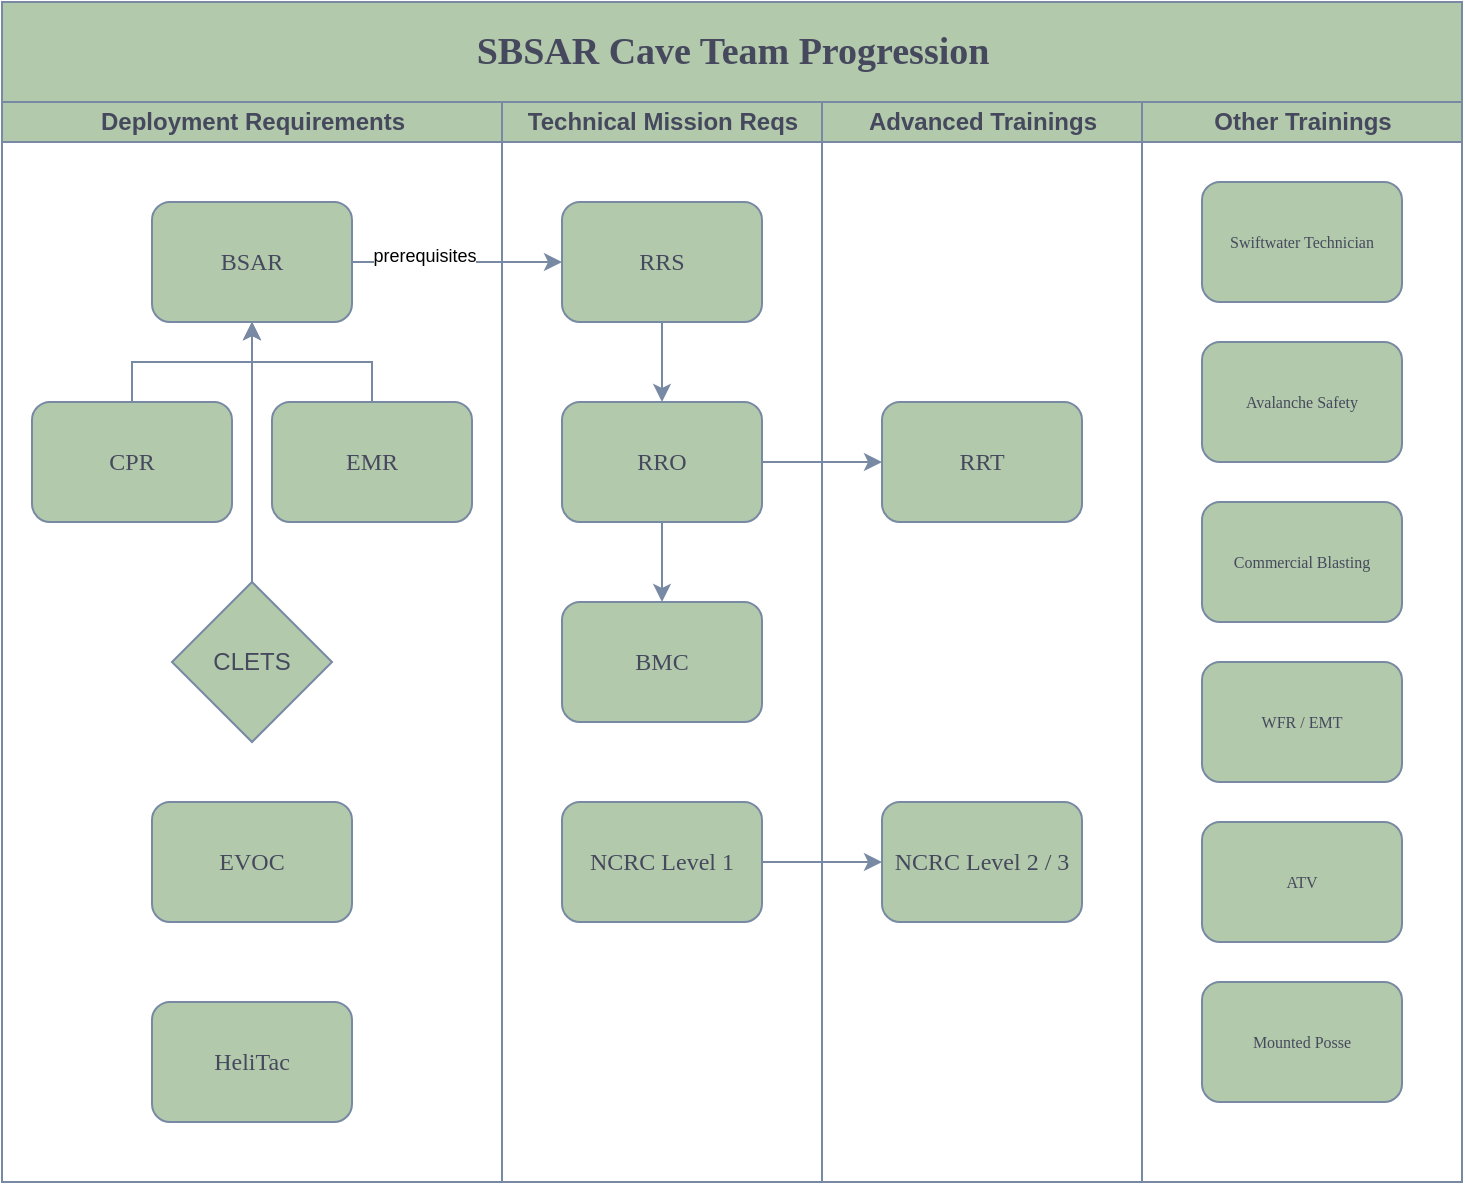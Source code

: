 <mxfile version="15.9.4" type="github">
  <diagram name="Page-1" id="74e2e168-ea6b-b213-b513-2b3c1d86103e">
    <mxGraphModel dx="1347" dy="1127" grid="0" gridSize="10" guides="1" tooltips="1" connect="1" arrows="1" fold="1" page="1" pageScale="1" pageWidth="1100" pageHeight="850" math="0" shadow="0">
      <root>
        <mxCell id="0" />
        <mxCell id="1" parent="0" />
        <mxCell id="77e6c97f196da883-1" value="&lt;font style=&quot;font-size: 19px&quot;&gt;SBSAR Cave Team Progression&lt;/font&gt;" style="swimlane;html=1;childLayout=stackLayout;startSize=50;rounded=0;shadow=0;labelBackgroundColor=none;strokeWidth=1;fontFamily=Verdana;fontSize=8;align=center;fillColor=#B2C9AB;strokeColor=#788AA3;fontColor=#46495D;" parent="1" vertex="1">
          <mxGeometry x="70" y="10" width="730" height="590" as="geometry" />
        </mxCell>
        <mxCell id="77e6c97f196da883-2" value="Deployment Requirements" style="swimlane;html=1;startSize=20;fillColor=#B2C9AB;strokeColor=#788AA3;fontColor=#46495D;" parent="77e6c97f196da883-1" vertex="1">
          <mxGeometry y="50" width="250" height="540" as="geometry" />
        </mxCell>
        <mxCell id="77e6c97f196da883-8" value="&lt;font style=&quot;font-size: 12px&quot;&gt;BSAR&lt;/font&gt;" style="rounded=1;whiteSpace=wrap;html=1;shadow=0;labelBackgroundColor=none;strokeWidth=1;fontFamily=Verdana;fontSize=8;align=center;fillColor=#B2C9AB;strokeColor=#788AA3;fontColor=#46495D;" parent="77e6c97f196da883-2" vertex="1">
          <mxGeometry x="75" y="50" width="100" height="60" as="geometry" />
        </mxCell>
        <mxCell id="77e6c97f196da883-9" value="&lt;font style=&quot;font-size: 12px&quot;&gt;EVOC&lt;/font&gt;" style="rounded=1;whiteSpace=wrap;html=1;shadow=0;labelBackgroundColor=none;strokeWidth=1;fontFamily=Verdana;fontSize=8;align=center;fillColor=#B2C9AB;strokeColor=#788AA3;fontColor=#46495D;" parent="77e6c97f196da883-2" vertex="1">
          <mxGeometry x="75" y="350" width="100" height="60" as="geometry" />
        </mxCell>
        <mxCell id="m82lKhR-XBF9LZV5ZHuw-30" value="" style="edgeStyle=orthogonalEdgeStyle;rounded=0;orthogonalLoop=1;jettySize=auto;html=1;fontSize=19;strokeColor=#788AA3;fontColor=#46495D;strokeWidth=1;" edge="1" parent="77e6c97f196da883-2" source="77e6c97f196da883-10" target="77e6c97f196da883-8">
          <mxGeometry relative="1" as="geometry" />
        </mxCell>
        <mxCell id="77e6c97f196da883-10" value="&lt;font style=&quot;font-size: 12px&quot;&gt;CPR&lt;/font&gt;" style="rounded=1;whiteSpace=wrap;html=1;shadow=0;labelBackgroundColor=none;strokeWidth=1;fontFamily=Verdana;fontSize=8;align=center;fillColor=#B2C9AB;strokeColor=#788AA3;fontColor=#46495D;" parent="77e6c97f196da883-2" vertex="1">
          <mxGeometry x="15" y="150" width="100" height="60" as="geometry" />
        </mxCell>
        <mxCell id="m82lKhR-XBF9LZV5ZHuw-1" value="&lt;div style=&quot;font-size: 12px&quot;&gt;&lt;font style=&quot;font-size: 12px&quot;&gt;HeliTac&lt;/font&gt;&lt;/div&gt;" style="rounded=1;whiteSpace=wrap;html=1;shadow=0;labelBackgroundColor=none;strokeWidth=1;fontFamily=Verdana;fontSize=8;align=center;fillColor=#B2C9AB;strokeColor=#788AA3;fontColor=#46495D;" vertex="1" parent="77e6c97f196da883-2">
          <mxGeometry x="75" y="450" width="100" height="60" as="geometry" />
        </mxCell>
        <mxCell id="m82lKhR-XBF9LZV5ZHuw-29" value="" style="edgeStyle=orthogonalEdgeStyle;rounded=0;orthogonalLoop=1;jettySize=auto;html=1;fontSize=19;strokeColor=#788AA3;fontColor=#46495D;strokeWidth=1;" edge="1" parent="77e6c97f196da883-2" source="m82lKhR-XBF9LZV5ZHuw-4" target="77e6c97f196da883-8">
          <mxGeometry relative="1" as="geometry" />
        </mxCell>
        <mxCell id="m82lKhR-XBF9LZV5ZHuw-4" value="&lt;font style=&quot;font-size: 12px&quot;&gt;EMR&lt;/font&gt;" style="rounded=1;whiteSpace=wrap;html=1;shadow=0;labelBackgroundColor=none;strokeWidth=1;fontFamily=Verdana;fontSize=8;align=center;fillColor=#B2C9AB;strokeColor=#788AA3;fontColor=#46495D;" vertex="1" parent="77e6c97f196da883-2">
          <mxGeometry x="135" y="150" width="100" height="60" as="geometry" />
        </mxCell>
        <mxCell id="m82lKhR-XBF9LZV5ZHuw-17" value="&lt;div&gt;CLETS&lt;/div&gt;" style="rhombus;whiteSpace=wrap;html=1;fillColor=#B2C9AB;strokeColor=#788AA3;fontColor=#46495D;strokeWidth=1;" vertex="1" parent="77e6c97f196da883-2">
          <mxGeometry x="85" y="240" width="80" height="80" as="geometry" />
        </mxCell>
        <mxCell id="m82lKhR-XBF9LZV5ZHuw-27" value="" style="endArrow=classic;html=1;rounded=0;fontSize=19;exitX=0.5;exitY=0;exitDx=0;exitDy=0;entryX=0.5;entryY=1;entryDx=0;entryDy=0;strokeColor=#788AA3;fontColor=#46495D;strokeWidth=1;" edge="1" parent="77e6c97f196da883-2" source="m82lKhR-XBF9LZV5ZHuw-17" target="77e6c97f196da883-8">
          <mxGeometry width="50" height="50" relative="1" as="geometry">
            <mxPoint x="500" y="370" as="sourcePoint" />
            <mxPoint x="550" y="320" as="targetPoint" />
          </mxGeometry>
        </mxCell>
        <mxCell id="77e6c97f196da883-3" value="Technical Mission Reqs" style="swimlane;html=1;startSize=20;fillColor=#B2C9AB;strokeColor=#788AA3;fontColor=#46495D;" parent="77e6c97f196da883-1" vertex="1">
          <mxGeometry x="250" y="50" width="160" height="540" as="geometry" />
        </mxCell>
        <mxCell id="m82lKhR-XBF9LZV5ZHuw-11" value="" style="edgeStyle=orthogonalEdgeStyle;rounded=0;orthogonalLoop=1;jettySize=auto;html=1;strokeColor=#788AA3;fontColor=#46495D;strokeWidth=1;" edge="1" parent="77e6c97f196da883-3" source="77e6c97f196da883-11" target="m82lKhR-XBF9LZV5ZHuw-10">
          <mxGeometry relative="1" as="geometry" />
        </mxCell>
        <mxCell id="77e6c97f196da883-11" value="&lt;font style=&quot;font-size: 12px&quot;&gt;RRS&lt;/font&gt;" style="rounded=1;whiteSpace=wrap;html=1;shadow=0;labelBackgroundColor=none;strokeWidth=1;fontFamily=Verdana;fontSize=8;align=center;fillColor=#B2C9AB;strokeColor=#788AA3;fontColor=#46495D;" parent="77e6c97f196da883-3" vertex="1">
          <mxGeometry x="30" y="50" width="100" height="60" as="geometry" />
        </mxCell>
        <mxCell id="m82lKhR-XBF9LZV5ZHuw-13" value="" style="edgeStyle=orthogonalEdgeStyle;rounded=0;orthogonalLoop=1;jettySize=auto;html=1;strokeColor=#788AA3;fontColor=#46495D;strokeWidth=1;" edge="1" parent="77e6c97f196da883-3" source="m82lKhR-XBF9LZV5ZHuw-10" target="m82lKhR-XBF9LZV5ZHuw-12">
          <mxGeometry relative="1" as="geometry" />
        </mxCell>
        <mxCell id="m82lKhR-XBF9LZV5ZHuw-10" value="&lt;font style=&quot;font-size: 12px&quot;&gt;RRO&lt;/font&gt;" style="rounded=1;whiteSpace=wrap;html=1;shadow=0;labelBackgroundColor=none;strokeWidth=1;fontFamily=Verdana;fontSize=8;align=center;fillColor=#B2C9AB;strokeColor=#788AA3;fontColor=#46495D;" vertex="1" parent="77e6c97f196da883-3">
          <mxGeometry x="30" y="150" width="100" height="60" as="geometry" />
        </mxCell>
        <mxCell id="m82lKhR-XBF9LZV5ZHuw-12" value="&lt;font style=&quot;font-size: 12px&quot;&gt;BMC&lt;/font&gt;" style="rounded=1;whiteSpace=wrap;html=1;shadow=0;labelBackgroundColor=none;strokeWidth=1;fontFamily=Verdana;fontSize=8;align=center;fillColor=#B2C9AB;strokeColor=#788AA3;fontColor=#46495D;" vertex="1" parent="77e6c97f196da883-3">
          <mxGeometry x="30" y="250" width="100" height="60" as="geometry" />
        </mxCell>
        <mxCell id="m82lKhR-XBF9LZV5ZHuw-14" value="&lt;font style=&quot;font-size: 12px&quot;&gt;NCRC Level 1&lt;/font&gt;" style="rounded=1;whiteSpace=wrap;html=1;shadow=0;labelBackgroundColor=none;strokeWidth=1;fontFamily=Verdana;fontSize=8;align=center;fillColor=#B2C9AB;strokeColor=#788AA3;fontColor=#46495D;" vertex="1" parent="77e6c97f196da883-3">
          <mxGeometry x="30" y="350" width="100" height="60" as="geometry" />
        </mxCell>
        <mxCell id="77e6c97f196da883-4" value="Advanced Trainings" style="swimlane;html=1;startSize=20;fillColor=#B2C9AB;strokeColor=#788AA3;fontColor=#46495D;" parent="77e6c97f196da883-1" vertex="1">
          <mxGeometry x="410" y="50" width="160" height="540" as="geometry" />
        </mxCell>
        <mxCell id="m82lKhR-XBF9LZV5ZHuw-18" value="&lt;font style=&quot;font-size: 12px&quot;&gt;RRT&lt;/font&gt;" style="rounded=1;whiteSpace=wrap;html=1;shadow=0;labelBackgroundColor=none;strokeWidth=1;fontFamily=Verdana;fontSize=8;align=center;fillColor=#B2C9AB;strokeColor=#788AA3;fontColor=#46495D;" vertex="1" parent="77e6c97f196da883-4">
          <mxGeometry x="30" y="150" width="100" height="60" as="geometry" />
        </mxCell>
        <mxCell id="m82lKhR-XBF9LZV5ZHuw-20" value="&lt;font style=&quot;font-size: 12px&quot;&gt;NCRC Level 2 / 3&lt;/font&gt;" style="rounded=1;whiteSpace=wrap;html=1;shadow=0;labelBackgroundColor=none;strokeWidth=1;fontFamily=Verdana;fontSize=8;align=center;fillColor=#B2C9AB;strokeColor=#788AA3;fontColor=#46495D;" vertex="1" parent="77e6c97f196da883-4">
          <mxGeometry x="30" y="350" width="100" height="60" as="geometry" />
        </mxCell>
        <mxCell id="77e6c97f196da883-5" value="Other Trainings" style="swimlane;html=1;startSize=20;fillColor=#B2C9AB;strokeColor=#788AA3;fontColor=#46495D;" parent="77e6c97f196da883-1" vertex="1">
          <mxGeometry x="570" y="50" width="160" height="540" as="geometry" />
        </mxCell>
        <mxCell id="77e6c97f196da883-15" value="&lt;div&gt;Swiftwater Technician&lt;/div&gt;" style="rounded=1;whiteSpace=wrap;html=1;shadow=0;labelBackgroundColor=none;strokeWidth=1;fontFamily=Verdana;fontSize=8;align=center;fillColor=#B2C9AB;strokeColor=#788AA3;fontColor=#46495D;" parent="77e6c97f196da883-5" vertex="1">
          <mxGeometry x="30" y="40" width="100" height="60" as="geometry" />
        </mxCell>
        <mxCell id="77e6c97f196da883-17" value="Avalanche Safety" style="rounded=1;whiteSpace=wrap;html=1;shadow=0;labelBackgroundColor=none;strokeWidth=1;fontFamily=Verdana;fontSize=8;align=center;fillColor=#B2C9AB;strokeColor=#788AA3;fontColor=#46495D;" parent="77e6c97f196da883-5" vertex="1">
          <mxGeometry x="30" y="120" width="100" height="60" as="geometry" />
        </mxCell>
        <mxCell id="m82lKhR-XBF9LZV5ZHuw-23" value="WFR / EMT" style="rounded=1;whiteSpace=wrap;html=1;shadow=0;labelBackgroundColor=none;strokeWidth=1;fontFamily=Verdana;fontSize=8;align=center;fillColor=#B2C9AB;strokeColor=#788AA3;fontColor=#46495D;" vertex="1" parent="77e6c97f196da883-5">
          <mxGeometry x="30" y="280" width="100" height="60" as="geometry" />
        </mxCell>
        <mxCell id="m82lKhR-XBF9LZV5ZHuw-22" value="Commercial Blasting" style="rounded=1;whiteSpace=wrap;html=1;shadow=0;labelBackgroundColor=none;strokeWidth=1;fontFamily=Verdana;fontSize=8;align=center;fillColor=#B2C9AB;strokeColor=#788AA3;fontColor=#46495D;" vertex="1" parent="77e6c97f196da883-5">
          <mxGeometry x="30" y="200" width="100" height="60" as="geometry" />
        </mxCell>
        <mxCell id="m82lKhR-XBF9LZV5ZHuw-21" value="ATV" style="rounded=1;whiteSpace=wrap;html=1;shadow=0;labelBackgroundColor=none;strokeWidth=1;fontFamily=Verdana;fontSize=8;align=center;fillColor=#B2C9AB;strokeColor=#788AA3;fontColor=#46495D;" vertex="1" parent="77e6c97f196da883-5">
          <mxGeometry x="30" y="360" width="100" height="60" as="geometry" />
        </mxCell>
        <mxCell id="m82lKhR-XBF9LZV5ZHuw-24" value="Mounted Posse" style="rounded=1;whiteSpace=wrap;html=1;shadow=0;labelBackgroundColor=none;strokeWidth=1;fontFamily=Verdana;fontSize=8;align=center;fillColor=#B2C9AB;strokeColor=#788AA3;fontColor=#46495D;" vertex="1" parent="77e6c97f196da883-5">
          <mxGeometry x="30" y="440" width="100" height="60" as="geometry" />
        </mxCell>
        <mxCell id="m82lKhR-XBF9LZV5ZHuw-19" value="" style="edgeStyle=orthogonalEdgeStyle;rounded=0;orthogonalLoop=1;jettySize=auto;html=1;exitX=1;exitY=0.5;exitDx=0;exitDy=0;strokeColor=#788AA3;fontColor=#46495D;strokeWidth=1;" edge="1" parent="77e6c97f196da883-1" source="m82lKhR-XBF9LZV5ZHuw-10" target="m82lKhR-XBF9LZV5ZHuw-18">
          <mxGeometry relative="1" as="geometry" />
        </mxCell>
        <mxCell id="m82lKhR-XBF9LZV5ZHuw-28" value="&lt;div&gt;&lt;b style=&quot;font-weight: normal&quot; id=&quot;docs-internal-guid-5d34e9ea-7fff-e90c-2fef-1af971ae136d&quot;&gt;&lt;span style=&quot;font-size: 9px ; font-family: &amp;#34;arial&amp;#34; ; color: rgb(0 , 0 , 0) ; background-color: transparent ; font-weight: 400 ; font-style: normal ; font-variant: normal ; text-decoration: none ; vertical-align: baseline&quot;&gt;&lt;/span&gt;&lt;/b&gt;&lt;b style=&quot;font-weight: normal&quot; id=&quot;docs-internal-guid-5d34e9ea-7fff-e90c-2fef-1af971ae136d&quot;&gt;&lt;span style=&quot;font-size: 9px ; font-family: &amp;#34;arial&amp;#34; ; color: rgb(0 , 0 , 0) ; background-color: transparent ; font-weight: 400 ; font-style: normal ; font-variant: normal ; text-decoration: none ; vertical-align: baseline&quot;&gt;prerequisites&lt;/span&gt;&lt;/b&gt;&lt;/div&gt;" style="edgeStyle=orthogonalEdgeStyle;rounded=0;orthogonalLoop=1;jettySize=auto;html=1;fontSize=19;strokeColor=#788AA3;fontColor=#46495D;strokeWidth=1;" edge="1" parent="77e6c97f196da883-1" source="77e6c97f196da883-8" target="77e6c97f196da883-11">
          <mxGeometry x="-0.314" y="6" relative="1" as="geometry">
            <mxPoint as="offset" />
          </mxGeometry>
        </mxCell>
        <mxCell id="m82lKhR-XBF9LZV5ZHuw-31" value="" style="edgeStyle=orthogonalEdgeStyle;rounded=0;orthogonalLoop=1;jettySize=auto;html=1;fontSize=9;strokeColor=#788AA3;fontColor=#46495D;strokeWidth=1;" edge="1" parent="77e6c97f196da883-1" source="m82lKhR-XBF9LZV5ZHuw-14" target="m82lKhR-XBF9LZV5ZHuw-20">
          <mxGeometry relative="1" as="geometry" />
        </mxCell>
      </root>
    </mxGraphModel>
  </diagram>
</mxfile>
